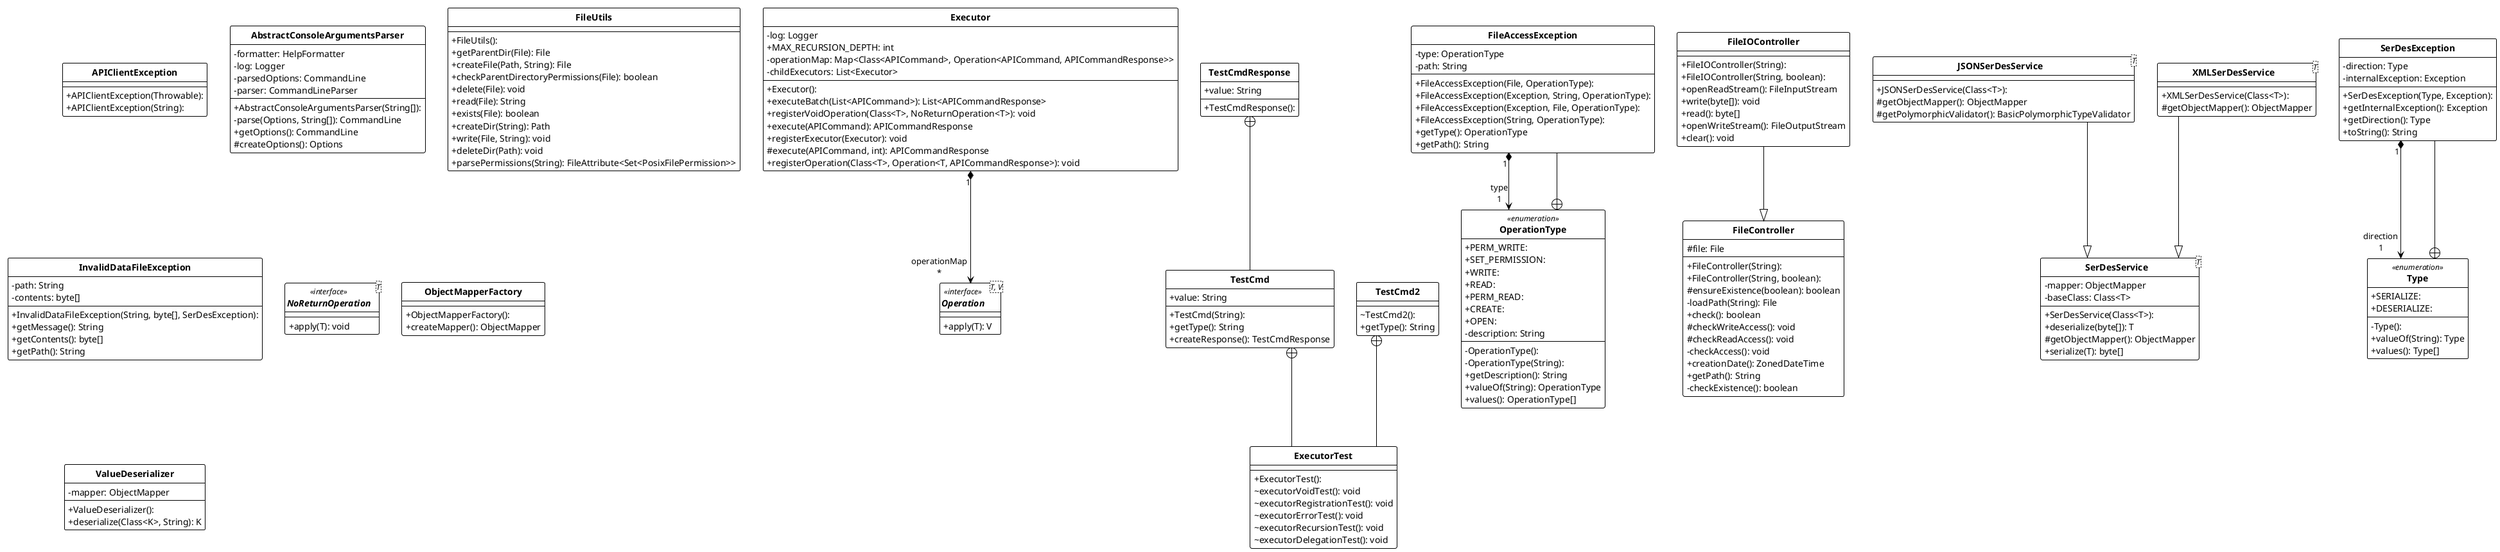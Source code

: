 
@startuml

!theme plain
top to bottom direction
skinparam linetype ortho
skinparam classAttributeIconSize 0
hide circle

<style>
classDiagram {
    class {
        header {
            FontStyle bold
        }
    }
}
</style>
!theme plain
top to bottom direction
skinparam linetype ortho

class APIClientException {
  + APIClientException(Throwable): 
  + APIClientException(String): 
}
class AbstractConsoleArgumentsParser {
  + AbstractConsoleArgumentsParser(String[]): 
  - formatter: HelpFormatter
  - log: Logger
  - parsedOptions: CommandLine
  - parser: CommandLineParser
  - parse(Options, String[]): CommandLine
  + getOptions(): CommandLine
  # createOptions(): Options
}
class Executor {
  + Executor(): 
  - log: Logger
  + MAX_RECURSION_DEPTH: int
  - operationMap: Map<Class<APICommand>, Operation<APICommand, APICommandResponse>>
  - childExecutors: List<Executor>
  + executeBatch(List<APICommand>): List<APICommandResponse>
  + registerVoidOperation(Class<T>, NoReturnOperation<T>): void
  + execute(APICommand): APICommandResponse
  + registerExecutor(Executor): void
  # execute(APICommand, int): APICommandResponse
  + registerOperation(Class<T>, Operation<T, APICommandResponse>): void
}
class ExecutorTest {
  + ExecutorTest(): 
  ~ executorVoidTest(): void
  ~ executorRegistrationTest(): void
  ~ executorErrorTest(): void
  ~ executorRecursionTest(): void
  ~ executorDelegationTest(): void
}
class FileAccessException {
  + FileAccessException(File, OperationType): 
  + FileAccessException(Exception, String, OperationType): 
  + FileAccessException(Exception, File, OperationType): 
  + FileAccessException(String, OperationType): 
  - type: OperationType
  - path: String
  + getType(): OperationType
  + getPath(): String
}
class FileController {
  + FileController(String): 
  + FileController(String, boolean): 
  # file: File
  # ensureExistence(boolean): boolean
  - loadPath(String): File
  + check(): boolean
  # checkWriteAccess(): void
  # checkReadAccess(): void
  - checkAccess(): void
  + creationDate(): ZonedDateTime
  + getPath(): String
  - checkExistence(): boolean
}
class FileIOController {
  + FileIOController(String): 
  + FileIOController(String, boolean): 
  + openReadStream(): FileInputStream
  + write(byte[]): void
  + read(): byte[]
  + openWriteStream(): FileOutputStream
  + clear(): void
}
class FileUtils {
  + FileUtils(): 
  + getParentDir(File): File
  + createFile(Path, String): File
  + checkParentDirectoryPermissions(File): boolean
  + delete(File): void
  + read(File): String
  + exists(File): boolean
  + createDir(String): Path
  + write(File, String): void
  + deleteDir(Path): void
  + parsePermissions(String): FileAttribute<Set<PosixFilePermission>>
}
class InvalidDataFileException {
  + InvalidDataFileException(String, byte[], SerDesException): 
  - path: String
  - contents: byte[]
  + getMessage(): String
  + getContents(): byte[]
  + getPath(): String
}
class JSONSerDesService<T> {
  + JSONSerDesService(Class<T>): 
  # getObjectMapper(): ObjectMapper
  # getPolymorphicValidator(): BasicPolymorphicTypeValidator
}
interface NoReturnOperation<T> << interface >> {
  + apply(T): void
}
class ObjectMapperFactory {
  + ObjectMapperFactory(): 
  + createMapper(): ObjectMapper
}
interface Operation<T, V> << interface >> {
  + apply(T): V
}
enum OperationType << enumeration >> {
  - OperationType(): 
  - OperationType(String): 
  + PERM_WRITE: 
  + SET_PERMISSION: 
  + WRITE: 
  + READ: 
  + PERM_READ: 
  + CREATE: 
  + OPEN: 
  - description: String
  + getDescription(): String
  + valueOf(String): OperationType
  + values(): OperationType[]
}
class SerDesException {
  + SerDesException(Type, Exception): 
  - direction: Type
  - internalException: Exception
  + getInternalException(): Exception
  + getDirection(): Type
  + toString(): String
}
class SerDesService<T> {
  + SerDesService(Class<T>): 
  - mapper: ObjectMapper
  - baseClass: Class<T>
  + deserialize(byte[]): T
  # getObjectMapper(): ObjectMapper
  + serialize(T): byte[]
}
class TestCmd {
  + TestCmd(String): 
  + value: String
  + getType(): String
  + createResponse(): TestCmdResponse
}
class TestCmd2 {
  ~ TestCmd2(): 
  + getType(): String
}
class TestCmdResponse {
  + TestCmdResponse(): 
  + value: String
}
enum Type << enumeration >> {
  - Type(): 
  + SERIALIZE: 
  + DESERIALIZE: 
  + valueOf(String): Type
  + values(): Type[]
}
class ValueDeserializer {
  + ValueDeserializer(): 
  - mapper: ObjectMapper
  + deserialize(Class<K>, String): K
}
class XMLSerDesService<T> {
  + XMLSerDesService(Class<T>): 
  # getObjectMapper(): ObjectMapper
}

Executor                       "1" *--> "operationMap\n*" Operation                      
FileAccessException            "1" *--> "type\n1" OperationType                  
FileIOController                --^  FileController                 
JSONSerDesService               --^  SerDesService                  
OperationType                   +--  FileAccessException            
SerDesException                "1" *--> "direction\n1" Type                           
TestCmd                         +--  ExecutorTest                   
TestCmd2                        +--  ExecutorTest                   
TestCmdResponse                 +--  TestCmd                        
Type                            +--  SerDesException                
XMLSerDesService                --^  SerDesService                  
@enduml

